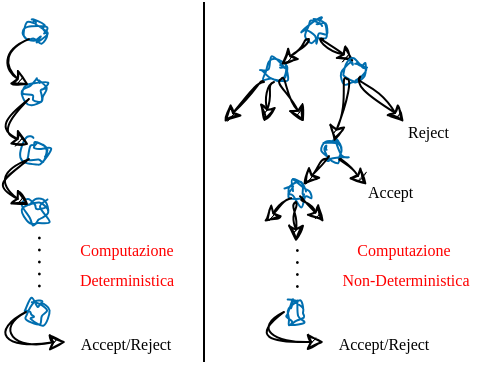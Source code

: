 <mxfile version="28.1.2">
  <diagram name="Pagina-1" id="MN7WsSKvXLgIGYer2BLl">
    <mxGraphModel dx="242" dy="374" grid="1" gridSize="10" guides="1" tooltips="1" connect="1" arrows="1" fold="1" page="1" pageScale="1" pageWidth="827" pageHeight="1169" math="1" shadow="0">
      <root>
        <mxCell id="0" />
        <mxCell id="1" parent="0" />
        <mxCell id="ddl-roebjKmBMkPWHnF6-1" value="" style="ellipse;whiteSpace=wrap;html=1;sketch=1;curveFitting=1;jiggle=2;fillColor=none;fontColor=#ffffff;strokeColor=#006EAF;" parent="1" vertex="1">
          <mxGeometry x="371" y="310" width="10" height="10" as="geometry" />
        </mxCell>
        <mxCell id="yOI8t6S9mLHXuP7FHItO-1" value="" style="ellipse;whiteSpace=wrap;html=1;sketch=1;curveFitting=1;jiggle=2;fillColor=none;fontColor=#ffffff;strokeColor=#006EAF;" parent="1" vertex="1">
          <mxGeometry x="371" y="340" width="10" height="10" as="geometry" />
        </mxCell>
        <mxCell id="yOI8t6S9mLHXuP7FHItO-2" value="" style="curved=1;endArrow=classic;html=1;rounded=0;exitX=0;exitY=1;exitDx=0;exitDy=0;entryX=0;entryY=0;entryDx=0;entryDy=0;endFill=1;sketch=1;curveFitting=1;jiggle=2;" parent="1" source="ddl-roebjKmBMkPWHnF6-1" target="yOI8t6S9mLHXuP7FHItO-1" edge="1">
          <mxGeometry width="50" height="50" relative="1" as="geometry">
            <mxPoint x="371" y="370" as="sourcePoint" />
            <mxPoint x="421" y="320" as="targetPoint" />
            <Array as="points">
              <mxPoint x="351" y="330" />
            </Array>
          </mxGeometry>
        </mxCell>
        <mxCell id="yOI8t6S9mLHXuP7FHItO-4" value="" style="ellipse;whiteSpace=wrap;html=1;sketch=1;curveFitting=1;jiggle=2;fillColor=none;fontColor=#ffffff;strokeColor=#006EAF;" parent="1" vertex="1">
          <mxGeometry x="371" y="370" width="10" height="10" as="geometry" />
        </mxCell>
        <mxCell id="yOI8t6S9mLHXuP7FHItO-6" value="" style="ellipse;whiteSpace=wrap;html=1;sketch=1;curveFitting=1;jiggle=2;fillColor=none;fontColor=#ffffff;strokeColor=#006EAF;" parent="1" vertex="1">
          <mxGeometry x="371" y="450" width="10" height="10" as="geometry" />
        </mxCell>
        <mxCell id="yOI8t6S9mLHXuP7FHItO-7" value="" style="ellipse;whiteSpace=wrap;html=1;sketch=1;curveFitting=1;jiggle=2;fillColor=none;fontColor=#ffffff;strokeColor=#006EAF;" parent="1" vertex="1">
          <mxGeometry x="371" y="400" width="10" height="10" as="geometry" />
        </mxCell>
        <mxCell id="yOI8t6S9mLHXuP7FHItO-8" value="" style="curved=1;endArrow=classic;html=1;rounded=0;entryX=0;entryY=0;entryDx=0;entryDy=0;endFill=1;sketch=1;curveFitting=1;jiggle=2;exitX=0;exitY=1;exitDx=0;exitDy=0;" parent="1" source="yOI8t6S9mLHXuP7FHItO-1" target="yOI8t6S9mLHXuP7FHItO-4" edge="1">
          <mxGeometry width="50" height="50" relative="1" as="geometry">
            <mxPoint x="371" y="360" as="sourcePoint" />
            <mxPoint x="371" y="372" as="targetPoint" />
            <Array as="points">
              <mxPoint x="351" y="360" />
            </Array>
          </mxGeometry>
        </mxCell>
        <mxCell id="yOI8t6S9mLHXuP7FHItO-9" value="" style="curved=1;endArrow=classic;html=1;rounded=0;entryX=0;entryY=0;entryDx=0;entryDy=0;endFill=1;sketch=1;curveFitting=1;jiggle=2;exitX=0;exitY=1;exitDx=0;exitDy=0;" parent="1" source="yOI8t6S9mLHXuP7FHItO-4" target="yOI8t6S9mLHXuP7FHItO-7" edge="1">
          <mxGeometry width="50" height="50" relative="1" as="geometry">
            <mxPoint x="382" y="370" as="sourcePoint" />
            <mxPoint x="382" y="392" as="targetPoint" />
            <Array as="points">
              <mxPoint x="351" y="390" />
            </Array>
          </mxGeometry>
        </mxCell>
        <mxCell id="yOI8t6S9mLHXuP7FHItO-13" value="" style="curved=1;endArrow=classic;html=1;rounded=0;endFill=1;sketch=1;curveFitting=1;jiggle=2;exitX=0;exitY=0.5;exitDx=0;exitDy=0;" parent="1" source="yOI8t6S9mLHXuP7FHItO-6" edge="1">
          <mxGeometry width="50" height="50" relative="1" as="geometry">
            <mxPoint x="371" y="460" as="sourcePoint" />
            <mxPoint x="391" y="470" as="targetPoint" />
            <Array as="points">
              <mxPoint x="350" y="471" />
            </Array>
          </mxGeometry>
        </mxCell>
        <mxCell id="yOI8t6S9mLHXuP7FHItO-14" value="&lt;font face=&quot;Comic Sans MS&quot;&gt;. . . . .&lt;/font&gt;" style="text;html=1;align=center;verticalAlign=middle;whiteSpace=wrap;rounded=0;rotation=90;" parent="1" vertex="1">
          <mxGeometry x="356" y="420" width="50" height="20" as="geometry" />
        </mxCell>
        <mxCell id="yOI8t6S9mLHXuP7FHItO-16" value="" style="ellipse;whiteSpace=wrap;html=1;sketch=1;curveFitting=1;jiggle=2;fillColor=none;fontColor=#ffffff;strokeColor=#006EAF;" parent="1" vertex="1">
          <mxGeometry x="511" y="310" width="10" height="10" as="geometry" />
        </mxCell>
        <mxCell id="yOI8t6S9mLHXuP7FHItO-26" value="&lt;font style=&quot;font-size: 8px;&quot; face=&quot;Comic Sans MS&quot;&gt;Accept/&lt;/font&gt;&lt;span style=&quot;font-family: &amp;quot;Comic Sans MS&amp;quot;; font-size: 8px;&quot;&gt;Reject&lt;/span&gt;" style="text;html=1;align=center;verticalAlign=middle;whiteSpace=wrap;rounded=0;" parent="1" vertex="1">
          <mxGeometry x="391" y="460" width="60" height="20" as="geometry" />
        </mxCell>
        <mxCell id="yOI8t6S9mLHXuP7FHItO-28" value="" style="curved=1;endArrow=classic;html=1;rounded=0;endFill=1;sketch=1;curveFitting=1;jiggle=2;exitX=1;exitY=1;exitDx=0;exitDy=0;entryX=0.5;entryY=0;entryDx=0;entryDy=0;" parent="1" source="yOI8t6S9mLHXuP7FHItO-16" target="yOI8t6S9mLHXuP7FHItO-29" edge="1">
          <mxGeometry width="50" height="50" relative="1" as="geometry">
            <mxPoint x="586" y="329" as="sourcePoint" />
            <mxPoint x="550" y="307.724" as="targetPoint" />
          </mxGeometry>
        </mxCell>
        <mxCell id="yOI8t6S9mLHXuP7FHItO-29" value="" style="ellipse;whiteSpace=wrap;html=1;sketch=1;curveFitting=1;jiggle=2;fillColor=none;fontColor=#ffffff;strokeColor=#006EAF;" parent="1" vertex="1">
          <mxGeometry x="530" y="330" width="10" height="10" as="geometry" />
        </mxCell>
        <mxCell id="yOI8t6S9mLHXuP7FHItO-31" value="" style="ellipse;whiteSpace=wrap;html=1;sketch=1;curveFitting=1;jiggle=2;fillColor=none;fontColor=#ffffff;strokeColor=#006EAF;" parent="1" vertex="1">
          <mxGeometry x="490" y="330" width="10" height="10" as="geometry" />
        </mxCell>
        <mxCell id="yOI8t6S9mLHXuP7FHItO-32" value="" style="curved=1;endArrow=classic;html=1;rounded=0;endFill=1;sketch=1;curveFitting=1;jiggle=2;exitX=0;exitY=1;exitDx=0;exitDy=0;entryX=1;entryY=0;entryDx=0;entryDy=0;" parent="1" source="yOI8t6S9mLHXuP7FHItO-16" target="yOI8t6S9mLHXuP7FHItO-31" edge="1">
          <mxGeometry width="50" height="50" relative="1" as="geometry">
            <mxPoint x="520" y="320" as="sourcePoint" />
            <mxPoint x="535" y="331" as="targetPoint" />
          </mxGeometry>
        </mxCell>
        <mxCell id="yOI8t6S9mLHXuP7FHItO-33" value="" style="curved=1;endArrow=classic;html=1;rounded=0;endFill=1;sketch=1;curveFitting=1;jiggle=2;exitX=0;exitY=1;exitDx=0;exitDy=0;" parent="1" edge="1">
          <mxGeometry width="50" height="50" relative="1" as="geometry">
            <mxPoint x="490" y="340" as="sourcePoint" />
            <mxPoint x="470" y="360" as="targetPoint" />
          </mxGeometry>
        </mxCell>
        <mxCell id="yOI8t6S9mLHXuP7FHItO-34" value="" style="curved=1;endArrow=classic;html=1;rounded=0;endFill=1;sketch=1;curveFitting=1;jiggle=2;exitX=0.5;exitY=1;exitDx=0;exitDy=0;" parent="1" source="yOI8t6S9mLHXuP7FHItO-31" edge="1">
          <mxGeometry width="50" height="50" relative="1" as="geometry">
            <mxPoint x="503" y="340" as="sourcePoint" />
            <mxPoint x="490" y="360" as="targetPoint" />
          </mxGeometry>
        </mxCell>
        <mxCell id="yOI8t6S9mLHXuP7FHItO-35" value="" style="curved=1;endArrow=classic;html=1;rounded=0;endFill=1;sketch=1;curveFitting=1;jiggle=2;exitX=1;exitY=1;exitDx=0;exitDy=0;" parent="1" source="yOI8t6S9mLHXuP7FHItO-31" edge="1">
          <mxGeometry width="50" height="50" relative="1" as="geometry">
            <mxPoint x="503" y="340" as="sourcePoint" />
            <mxPoint x="510" y="360" as="targetPoint" />
          </mxGeometry>
        </mxCell>
        <mxCell id="yOI8t6S9mLHXuP7FHItO-36" value="" style="ellipse;whiteSpace=wrap;html=1;sketch=1;curveFitting=1;jiggle=2;fillColor=none;fontColor=#ffffff;strokeColor=#006EAF;" parent="1" vertex="1">
          <mxGeometry x="520" y="370" width="10" height="10" as="geometry" />
        </mxCell>
        <mxCell id="yOI8t6S9mLHXuP7FHItO-37" value="" style="curved=1;endArrow=classic;html=1;rounded=0;endFill=1;sketch=1;curveFitting=1;jiggle=2;exitX=0.808;exitY=0.732;exitDx=0;exitDy=0;exitPerimeter=0;" parent="1" source="yOI8t6S9mLHXuP7FHItO-29" edge="1">
          <mxGeometry width="50" height="50" relative="1" as="geometry">
            <mxPoint x="540" y="344.5" as="sourcePoint" />
            <mxPoint x="560" y="360" as="targetPoint" />
          </mxGeometry>
        </mxCell>
        <mxCell id="yOI8t6S9mLHXuP7FHItO-41" value="" style="curved=1;endArrow=classic;html=1;rounded=0;endFill=1;sketch=1;curveFitting=1;jiggle=2;exitX=0;exitY=1;exitDx=0;exitDy=0;entryX=0.5;entryY=0;entryDx=0;entryDy=0;" parent="1" source="yOI8t6S9mLHXuP7FHItO-29" target="yOI8t6S9mLHXuP7FHItO-36" edge="1">
          <mxGeometry width="50" height="50" relative="1" as="geometry">
            <mxPoint x="510" y="360" as="sourcePoint" />
            <mxPoint x="532" y="383" as="targetPoint" />
          </mxGeometry>
        </mxCell>
        <mxCell id="yOI8t6S9mLHXuP7FHItO-42" value="" style="ellipse;whiteSpace=wrap;html=1;sketch=1;curveFitting=1;jiggle=2;fillColor=none;fontColor=#ffffff;strokeColor=#006EAF;" parent="1" vertex="1">
          <mxGeometry x="501" y="390" width="10" height="10" as="geometry" />
        </mxCell>
        <mxCell id="yOI8t6S9mLHXuP7FHItO-44" value="&lt;span style=&quot;font-family: &amp;quot;Comic Sans MS&amp;quot;; font-size: 8px; font-style: normal; font-variant-ligatures: normal; font-variant-caps: normal; font-weight: 400; letter-spacing: normal; orphans: 2; text-align: center; text-indent: 0px; text-transform: none; widows: 2; word-spacing: 0px; -webkit-text-stroke-width: 0px; white-space: normal; text-decoration-thickness: initial; text-decoration-style: initial; text-decoration-color: initial; float: none; display: inline !important;&quot;&gt;Reject&lt;/span&gt;" style="text;whiteSpace=wrap;html=1;fontColor=default;" parent="1" vertex="1">
          <mxGeometry x="560" y="350" width="40" height="20" as="geometry" />
        </mxCell>
        <mxCell id="yOI8t6S9mLHXuP7FHItO-45" value="" style="curved=1;endArrow=classic;html=1;rounded=0;endFill=1;sketch=1;curveFitting=1;jiggle=2;exitX=0;exitY=1;exitDx=0;exitDy=0;entryX=1;entryY=0;entryDx=0;entryDy=0;" parent="1" source="yOI8t6S9mLHXuP7FHItO-36" target="yOI8t6S9mLHXuP7FHItO-42" edge="1">
          <mxGeometry width="50" height="50" relative="1" as="geometry">
            <mxPoint x="520" y="380" as="sourcePoint" />
            <mxPoint x="514" y="411" as="targetPoint" />
          </mxGeometry>
        </mxCell>
        <mxCell id="yOI8t6S9mLHXuP7FHItO-46" value="" style="curved=1;endArrow=classic;html=1;rounded=0;endFill=1;sketch=1;curveFitting=1;jiggle=2;exitX=1;exitY=1;exitDx=0;exitDy=0;entryX=0;entryY=0;entryDx=0;entryDy=0;" parent="1" source="yOI8t6S9mLHXuP7FHItO-36" edge="1">
          <mxGeometry width="50" height="50" relative="1" as="geometry">
            <mxPoint x="521" y="380" as="sourcePoint" />
            <mxPoint x="541.464" y="391.464" as="targetPoint" />
          </mxGeometry>
        </mxCell>
        <mxCell id="yOI8t6S9mLHXuP7FHItO-48" value="" style="curved=1;endArrow=classic;html=1;rounded=0;endFill=1;sketch=1;curveFitting=1;jiggle=2;exitX=0;exitY=1;exitDx=0;exitDy=0;entryX=1;entryY=0;entryDx=0;entryDy=0;" parent="1" source="yOI8t6S9mLHXuP7FHItO-42" edge="1">
          <mxGeometry width="50" height="50" relative="1" as="geometry">
            <mxPoint x="501" y="398" as="sourcePoint" />
            <mxPoint x="490" y="410" as="targetPoint" />
          </mxGeometry>
        </mxCell>
        <mxCell id="yOI8t6S9mLHXuP7FHItO-49" value="" style="curved=1;endArrow=classic;html=1;rounded=0;endFill=1;sketch=1;curveFitting=1;jiggle=2;exitX=0.5;exitY=1;exitDx=0;exitDy=0;" parent="1" source="yOI8t6S9mLHXuP7FHItO-42" edge="1">
          <mxGeometry width="50" height="50" relative="1" as="geometry">
            <mxPoint x="502" y="400" as="sourcePoint" />
            <mxPoint x="506" y="420" as="targetPoint" />
          </mxGeometry>
        </mxCell>
        <mxCell id="yOI8t6S9mLHXuP7FHItO-50" value="" style="curved=1;endArrow=classic;html=1;rounded=0;endFill=1;sketch=1;curveFitting=1;jiggle=2;exitX=1;exitY=1;exitDx=0;exitDy=0;" parent="1" source="yOI8t6S9mLHXuP7FHItO-42" edge="1">
          <mxGeometry width="50" height="50" relative="1" as="geometry">
            <mxPoint x="520" y="400" as="sourcePoint" />
            <mxPoint x="520" y="410" as="targetPoint" />
          </mxGeometry>
        </mxCell>
        <mxCell id="yOI8t6S9mLHXuP7FHItO-51" value="&lt;font face=&quot;Comic Sans MS&quot;&gt;. . . .&amp;nbsp;&lt;/font&gt;" style="text;html=1;align=center;verticalAlign=middle;whiteSpace=wrap;rounded=0;rotation=90;" parent="1" vertex="1">
          <mxGeometry x="485.25" y="423.75" width="49" height="22.5" as="geometry" />
        </mxCell>
        <mxCell id="yOI8t6S9mLHXuP7FHItO-52" value="" style="ellipse;whiteSpace=wrap;html=1;sketch=1;curveFitting=1;jiggle=2;fillColor=none;fontColor=#ffffff;strokeColor=#006EAF;" parent="1" vertex="1">
          <mxGeometry x="500" y="450" width="10" height="10" as="geometry" />
        </mxCell>
        <mxCell id="yOI8t6S9mLHXuP7FHItO-53" value="" style="curved=1;endArrow=classic;html=1;rounded=0;endFill=1;sketch=1;curveFitting=1;jiggle=2;exitX=0;exitY=0.5;exitDx=0;exitDy=0;" parent="1" source="yOI8t6S9mLHXuP7FHItO-52" edge="1">
          <mxGeometry width="50" height="50" relative="1" as="geometry">
            <mxPoint x="501" y="460" as="sourcePoint" />
            <mxPoint x="520" y="470" as="targetPoint" />
            <Array as="points">
              <mxPoint x="480" y="470" />
            </Array>
          </mxGeometry>
        </mxCell>
        <mxCell id="yOI8t6S9mLHXuP7FHItO-54" value="&lt;font style=&quot;font-size: 8px;&quot; face=&quot;Comic Sans MS&quot;&gt;Accept/&lt;/font&gt;&lt;span style=&quot;font-family: &amp;quot;Comic Sans MS&amp;quot;; font-size: 8px;&quot;&gt;Reject&lt;/span&gt;" style="text;html=1;align=center;verticalAlign=middle;whiteSpace=wrap;rounded=0;" parent="1" vertex="1">
          <mxGeometry x="520" y="460" width="60" height="20" as="geometry" />
        </mxCell>
        <mxCell id="yOI8t6S9mLHXuP7FHItO-55" value="&lt;span style=&quot;font-family: &amp;quot;Comic Sans MS&amp;quot;; font-size: 8px; font-style: normal; font-variant-ligatures: normal; font-variant-caps: normal; font-weight: 400; letter-spacing: normal; orphans: 2; text-align: center; text-indent: 0px; text-transform: none; widows: 2; word-spacing: 0px; -webkit-text-stroke-width: 0px; white-space: normal; text-decoration-thickness: initial; text-decoration-style: initial; text-decoration-color: initial; float: none; display: inline !important;&quot;&gt;Accept&lt;/span&gt;" style="text;whiteSpace=wrap;html=1;fontColor=default;" parent="1" vertex="1">
          <mxGeometry x="540" y="380" width="40" height="20" as="geometry" />
        </mxCell>
        <mxCell id="yOI8t6S9mLHXuP7FHItO-56" value="&lt;font face=&quot;Comic Sans MS&quot;&gt;&lt;span style=&quot;font-size: 8px;&quot;&gt;Computazione Deterministica&lt;/span&gt;&lt;/font&gt;" style="text;html=1;align=center;verticalAlign=middle;whiteSpace=wrap;rounded=0;fontColor=#FF0000;rotation=0;" parent="1" vertex="1">
          <mxGeometry x="392" y="420" width="59" height="20" as="geometry" />
        </mxCell>
        <mxCell id="yOI8t6S9mLHXuP7FHItO-57" value="" style="endArrow=none;html=1;rounded=0;" parent="1" edge="1">
          <mxGeometry width="50" height="50" relative="1" as="geometry">
            <mxPoint x="460" y="480" as="sourcePoint" />
            <mxPoint x="460" y="300" as="targetPoint" />
          </mxGeometry>
        </mxCell>
        <mxCell id="yOI8t6S9mLHXuP7FHItO-61" value="&lt;font face=&quot;Comic Sans MS&quot;&gt;&lt;span style=&quot;font-size: 8px;&quot;&gt;Computazione&amp;nbsp;&lt;/span&gt;&lt;/font&gt;&lt;div&gt;&lt;font face=&quot;Comic Sans MS&quot;&gt;&lt;span style=&quot;font-size: 8px;&quot;&gt;Non-Deterministica&lt;/span&gt;&lt;/font&gt;&lt;/div&gt;" style="text;html=1;align=center;verticalAlign=middle;whiteSpace=wrap;rounded=0;fontColor=#FF0000;rotation=0;" parent="1" vertex="1">
          <mxGeometry x="521" y="420" width="80" height="20" as="geometry" />
        </mxCell>
      </root>
    </mxGraphModel>
  </diagram>
</mxfile>
